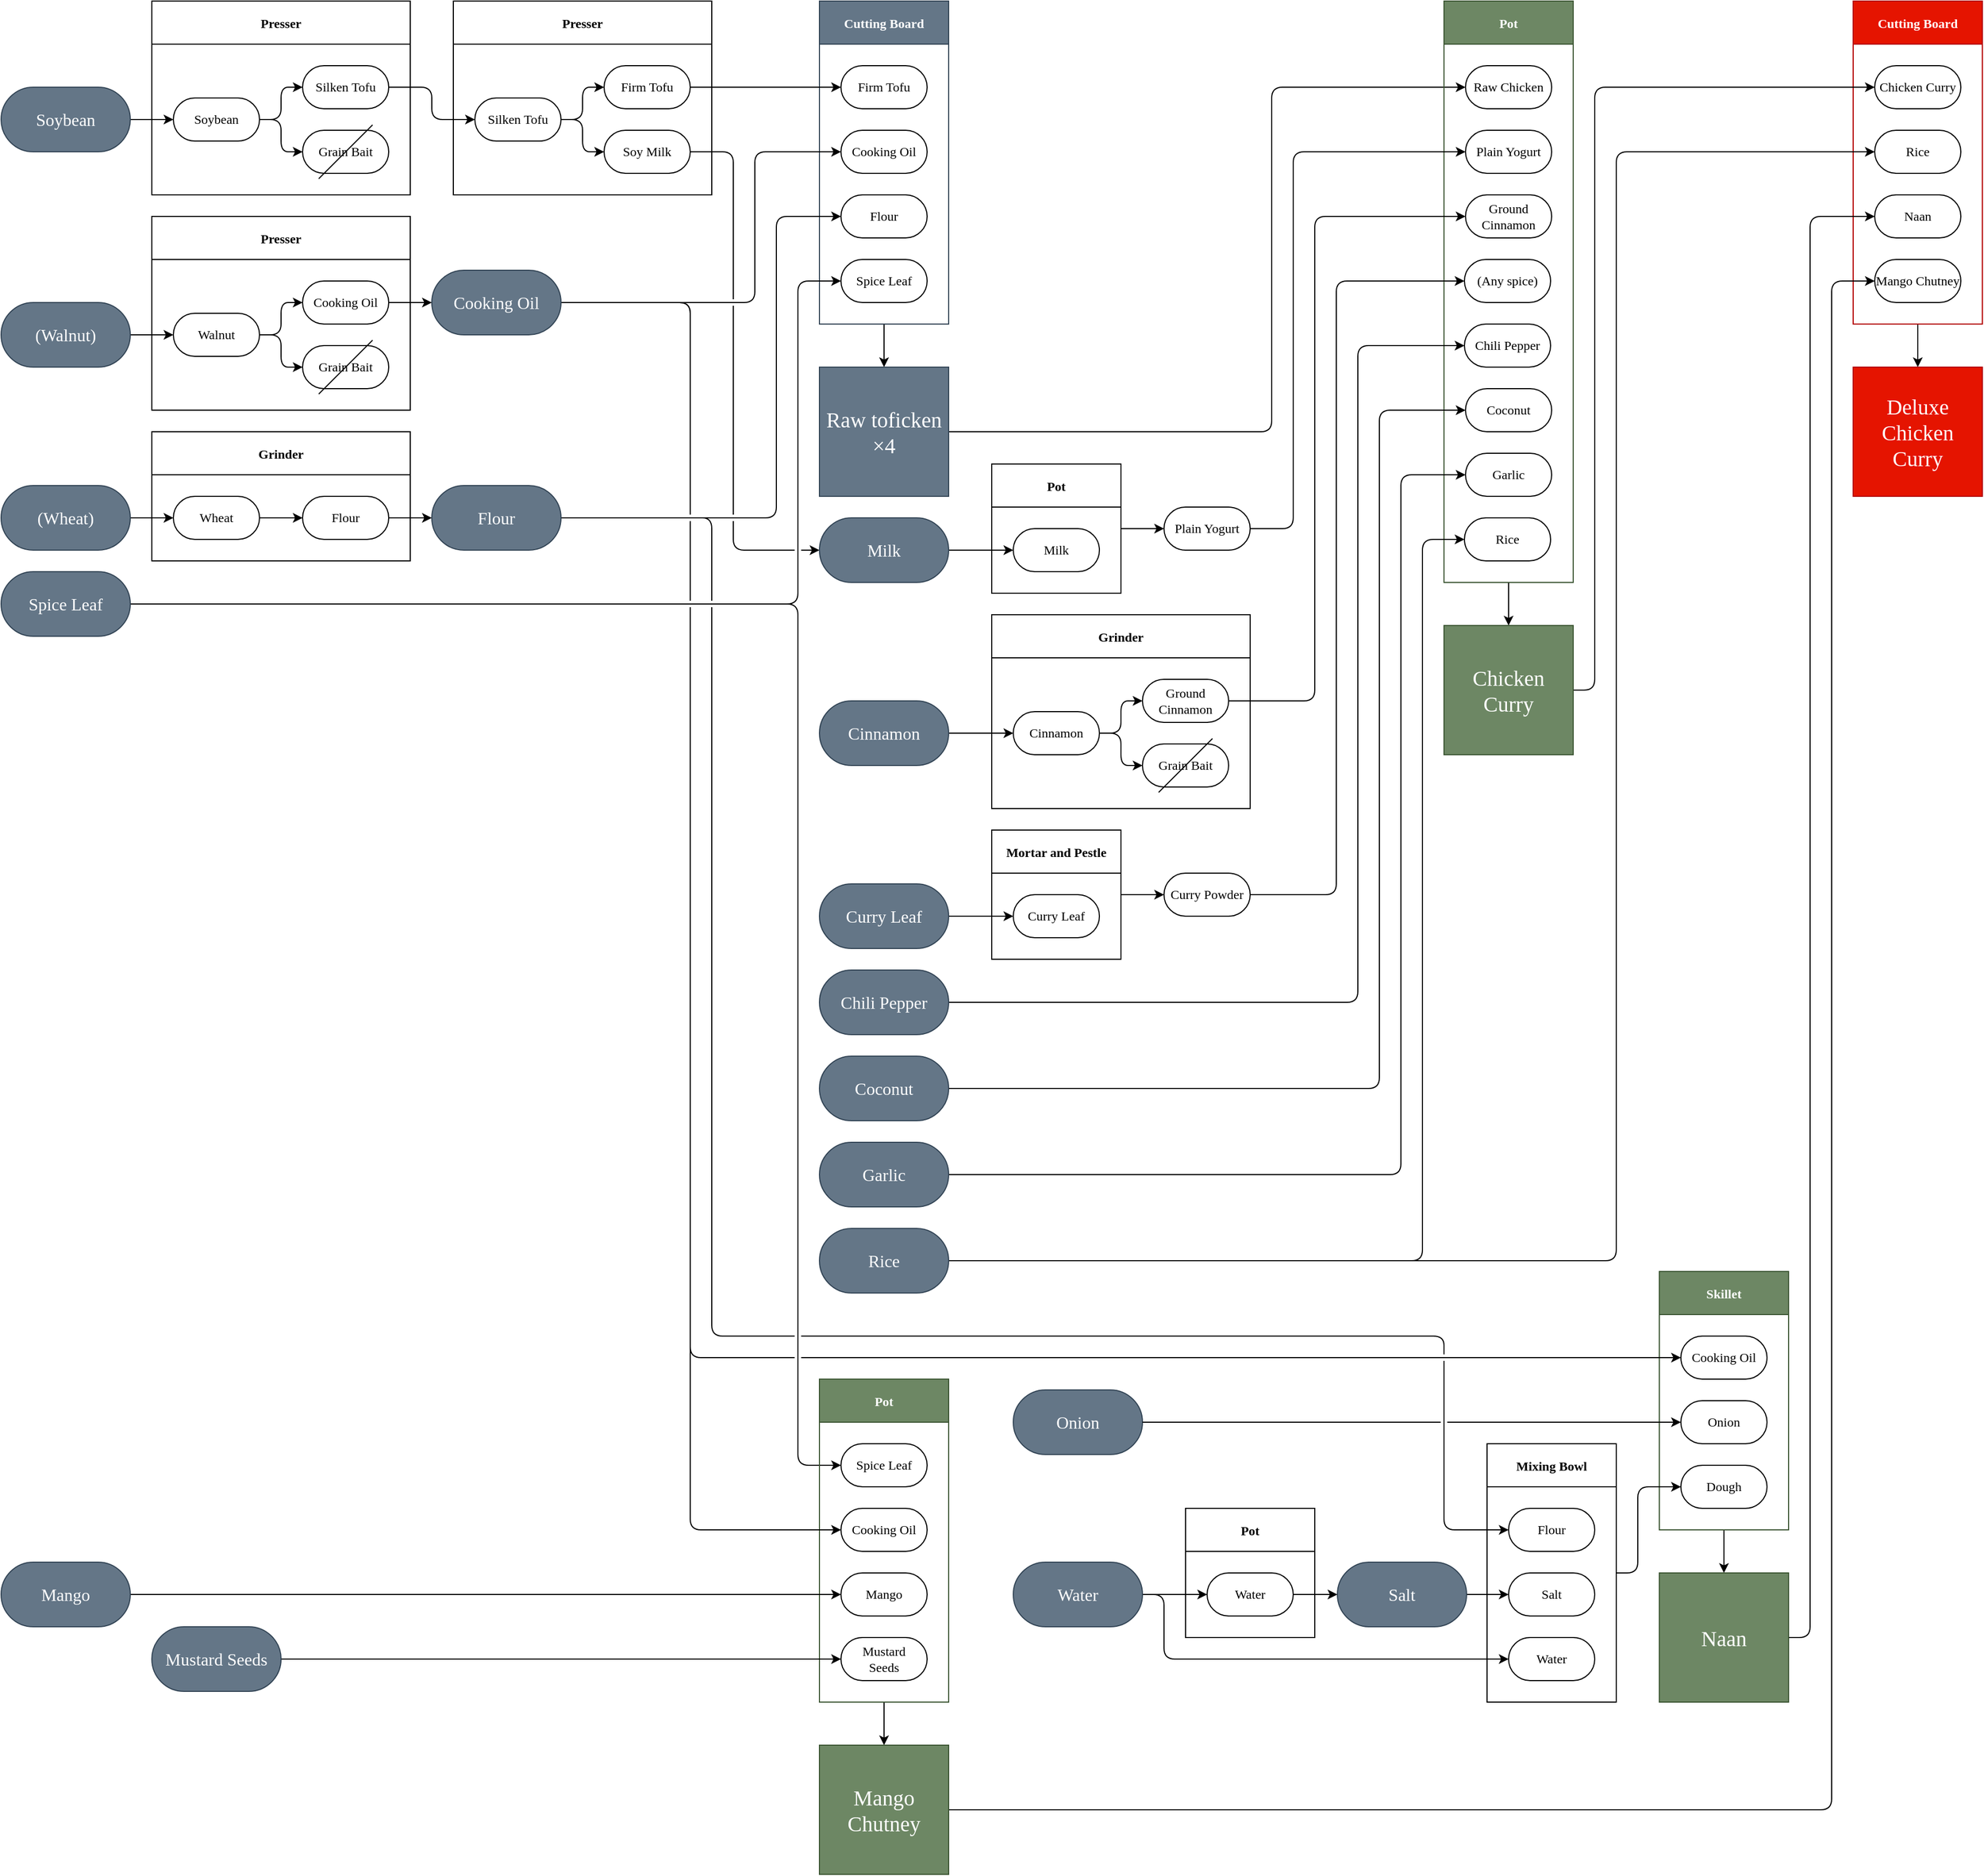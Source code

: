 <mxfile version="13.6.2" type="device"><diagram id="ElYxz33FHr7qY13dZKj7" name="Page-1"><mxGraphModel dx="749" dy="666" grid="1" gridSize="10" guides="1" tooltips="1" connect="1" arrows="1" fold="1" page="1" pageScale="1" pageWidth="827" pageHeight="1169" math="0" shadow="0"><root><mxCell id="0"/><mxCell id="1" parent="0"/><mxCell id="NJ2dVeEX-ffD4TzhNYoG-7" value="" style="edgeStyle=orthogonalEdgeStyle;rounded=1;orthogonalLoop=1;jettySize=auto;html=1;fontFamily=Century Gothic;fontSource=https%3A%2F%2Ffonts.googleapis.com%2Fcss%3Ffamily%3DCentury%2BGothic;fontSize=20;jumpStyle=gap;" parent="1" source="NJ2dVeEX-ffD4TzhNYoG-1" target="NJ2dVeEX-ffD4TzhNYoG-6" edge="1"><mxGeometry relative="1" as="geometry"/></mxCell><mxCell id="NJ2dVeEX-ffD4TzhNYoG-1" value="Cutting Board" style="swimlane;startSize=40;fontFamily=Century Gothic;fontSource=https%3A%2F%2Ffonts.googleapis.com%2Fcss%3Ffamily%3DCentury%2BGothic;fillColor=#e51400;strokeColor=#B20000;fontColor=#ffffff;" parent="1" vertex="1"><mxGeometry x="1760" y="40" width="120" height="300" as="geometry"/></mxCell><mxCell id="NJ2dVeEX-ffD4TzhNYoG-2" value="Chicken Curry" style="rounded=1;whiteSpace=wrap;html=1;fontFamily=Century Gothic;fontSource=https%3A%2F%2Ffonts.googleapis.com%2Fcss%3Ffamily%3DCentury%2BGothic;arcSize=50;" parent="NJ2dVeEX-ffD4TzhNYoG-1" vertex="1"><mxGeometry x="20" y="60" width="80" height="40" as="geometry"/></mxCell><mxCell id="NJ2dVeEX-ffD4TzhNYoG-5" value="Mango Chutney" style="rounded=1;whiteSpace=wrap;html=1;fontFamily=Century Gothic;fontSource=https%3A%2F%2Ffonts.googleapis.com%2Fcss%3Ffamily%3DCentury%2BGothic;arcSize=50;" parent="NJ2dVeEX-ffD4TzhNYoG-1" vertex="1"><mxGeometry x="20" y="240" width="80" height="40" as="geometry"/></mxCell><mxCell id="NJ2dVeEX-ffD4TzhNYoG-3" value="Rice" style="rounded=1;whiteSpace=wrap;html=1;fontFamily=Century Gothic;fontSource=https%3A%2F%2Ffonts.googleapis.com%2Fcss%3Ffamily%3DCentury%2BGothic;arcSize=50;" parent="NJ2dVeEX-ffD4TzhNYoG-1" vertex="1"><mxGeometry x="20" y="120" width="80" height="40" as="geometry"/></mxCell><mxCell id="NJ2dVeEX-ffD4TzhNYoG-4" value="Naan" style="rounded=1;whiteSpace=wrap;html=1;fontFamily=Century Gothic;fontSource=https%3A%2F%2Ffonts.googleapis.com%2Fcss%3Ffamily%3DCentury%2BGothic;arcSize=50;" parent="NJ2dVeEX-ffD4TzhNYoG-1" vertex="1"><mxGeometry x="20" y="180" width="80" height="40" as="geometry"/></mxCell><mxCell id="NJ2dVeEX-ffD4TzhNYoG-6" value="Deluxe Chicken Curry" style="whiteSpace=wrap;html=1;aspect=fixed;rounded=0;fontFamily=Century Gothic;fontSource=https%3A%2F%2Ffonts.googleapis.com%2Fcss%3Ffamily%3DCentury%2BGothic;fillColor=#e51400;strokeColor=#B20000;fontColor=#ffffff;glass=0;sketch=0;fontSize=20;" parent="1" vertex="1"><mxGeometry x="1760" y="380" width="120" height="120" as="geometry"/></mxCell><mxCell id="NJ2dVeEX-ffD4TzhNYoG-14" value="" style="edgeStyle=orthogonalEdgeStyle;rounded=1;orthogonalLoop=1;jettySize=auto;html=1;fontFamily=Century Gothic;fontSource=https%3A%2F%2Ffonts.googleapis.com%2Fcss%3Ffamily%3DCentury%2BGothic;fontSize=20;jumpStyle=gap;" parent="1" source="NJ2dVeEX-ffD4TzhNYoG-8" target="NJ2dVeEX-ffD4TzhNYoG-13" edge="1"><mxGeometry relative="1" as="geometry"/></mxCell><mxCell id="NJ2dVeEX-ffD4TzhNYoG-8" value="Cutting Board" style="swimlane;startSize=40;fontFamily=Century Gothic;fontSource=https%3A%2F%2Ffonts.googleapis.com%2Fcss%3Ffamily%3DCentury%2BGothic;fillColor=#647687;strokeColor=#314354;fontColor=#ffffff;" parent="1" vertex="1"><mxGeometry x="800" y="40" width="120" height="300" as="geometry"/></mxCell><mxCell id="NJ2dVeEX-ffD4TzhNYoG-10" value="Firm Tofu" style="rounded=1;whiteSpace=wrap;html=1;fontFamily=Century Gothic;fontSource=https%3A%2F%2Ffonts.googleapis.com%2Fcss%3Ffamily%3DCentury%2BGothic;arcSize=50;" parent="NJ2dVeEX-ffD4TzhNYoG-8" vertex="1"><mxGeometry x="20" y="60" width="80" height="40" as="geometry"/></mxCell><mxCell id="NJ2dVeEX-ffD4TzhNYoG-12" value="Spice Leaf" style="rounded=1;whiteSpace=wrap;html=1;fontFamily=Century Gothic;fontSource=https%3A%2F%2Ffonts.googleapis.com%2Fcss%3Ffamily%3DCentury%2BGothic;arcSize=50;" parent="NJ2dVeEX-ffD4TzhNYoG-8" vertex="1"><mxGeometry x="20" y="240" width="80" height="40" as="geometry"/></mxCell><mxCell id="NJ2dVeEX-ffD4TzhNYoG-11" value="Flour" style="rounded=1;whiteSpace=wrap;html=1;fontFamily=Century Gothic;fontSource=https%3A%2F%2Ffonts.googleapis.com%2Fcss%3Ffamily%3DCentury%2BGothic;arcSize=50;" parent="NJ2dVeEX-ffD4TzhNYoG-8" vertex="1"><mxGeometry x="20" y="180" width="80" height="40" as="geometry"/></mxCell><mxCell id="NJ2dVeEX-ffD4TzhNYoG-9" value="Cooking Oil" style="rounded=1;whiteSpace=wrap;html=1;fontFamily=Century Gothic;fontSource=https%3A%2F%2Ffonts.googleapis.com%2Fcss%3Ffamily%3DCentury%2BGothic;arcSize=50;" parent="NJ2dVeEX-ffD4TzhNYoG-8" vertex="1"><mxGeometry x="20" y="120" width="80" height="40" as="geometry"/></mxCell><mxCell id="NJ2dVeEX-ffD4TzhNYoG-80" style="edgeStyle=orthogonalEdgeStyle;jumpStyle=gap;orthogonalLoop=1;jettySize=auto;html=1;fontFamily=Century Gothic;fontSource=https%3A%2F%2Ffonts.googleapis.com%2Fcss%3Ffamily%3DCentury%2BGothic;fontSize=16;rounded=1;" parent="1" source="NJ2dVeEX-ffD4TzhNYoG-13" target="NJ2dVeEX-ffD4TzhNYoG-68" edge="1"><mxGeometry relative="1" as="geometry"><Array as="points"><mxPoint x="1220" y="440"/><mxPoint x="1220" y="120"/></Array></mxGeometry></mxCell><mxCell id="NJ2dVeEX-ffD4TzhNYoG-13" value="Raw toficken&lt;br&gt;×4" style="whiteSpace=wrap;html=1;aspect=fixed;rounded=0;fontFamily=Century Gothic;fontSource=https%3A%2F%2Ffonts.googleapis.com%2Fcss%3Ffamily%3DCentury%2BGothic;fillColor=#647687;strokeColor=#314354;fontColor=#ffffff;glass=0;sketch=0;fontSize=20;" parent="1" vertex="1"><mxGeometry x="800" y="380" width="120" height="120" as="geometry"/></mxCell><mxCell id="NJ2dVeEX-ffD4TzhNYoG-26" style="edgeStyle=orthogonalEdgeStyle;jumpStyle=gap;orthogonalLoop=1;jettySize=auto;html=1;fontFamily=Century Gothic;fontSource=https%3A%2F%2Ffonts.googleapis.com%2Fcss%3Ffamily%3DCentury%2BGothic;fontSize=20;rounded=1;" parent="1" source="NJ2dVeEX-ffD4TzhNYoG-16" target="NJ2dVeEX-ffD4TzhNYoG-23" edge="1"><mxGeometry relative="1" as="geometry"/></mxCell><mxCell id="NJ2dVeEX-ffD4TzhNYoG-16" value="Soybean" style="rounded=1;whiteSpace=wrap;html=1;fontFamily=Century Gothic;fontSource=https%3A%2F%2Ffonts.googleapis.com%2Fcss%3Ffamily%3DCentury%2BGothic;arcSize=50;fillColor=#647687;strokeColor=#314354;fontColor=#ffffff;fontSize=16;" parent="1" vertex="1"><mxGeometry x="40" y="120" width="120" height="60" as="geometry"/></mxCell><mxCell id="NJ2dVeEX-ffD4TzhNYoG-18" value="Presser" style="swimlane;startSize=40;fontFamily=Century Gothic;fontSource=https%3A%2F%2Ffonts.googleapis.com%2Fcss%3Ffamily%3DCentury%2BGothic;" parent="1" vertex="1"><mxGeometry x="180" y="40" width="240" height="180" as="geometry"/></mxCell><mxCell id="NJ2dVeEX-ffD4TzhNYoG-19" value="Silken Tofu" style="rounded=1;whiteSpace=wrap;html=1;fontFamily=Century Gothic;fontSource=https%3A%2F%2Ffonts.googleapis.com%2Fcss%3Ffamily%3DCentury%2BGothic;arcSize=50;" parent="NJ2dVeEX-ffD4TzhNYoG-18" vertex="1"><mxGeometry x="140" y="60" width="80" height="40" as="geometry"/></mxCell><mxCell id="NJ2dVeEX-ffD4TzhNYoG-20" value="Grain Bait" style="rounded=1;whiteSpace=wrap;html=1;fontFamily=Century Gothic;fontSource=https%3A%2F%2Ffonts.googleapis.com%2Fcss%3Ffamily%3DCentury%2BGothic;arcSize=50;" parent="NJ2dVeEX-ffD4TzhNYoG-18" vertex="1"><mxGeometry x="140" y="120" width="80" height="40" as="geometry"/></mxCell><mxCell id="NJ2dVeEX-ffD4TzhNYoG-24" style="edgeStyle=orthogonalEdgeStyle;rounded=1;orthogonalLoop=1;jettySize=auto;html=1;entryX=0;entryY=0.5;entryDx=0;entryDy=0;fontFamily=Century Gothic;fontSource=https%3A%2F%2Ffonts.googleapis.com%2Fcss%3Ffamily%3DCentury%2BGothic;fontSize=20;jumpStyle=gap;" parent="NJ2dVeEX-ffD4TzhNYoG-18" source="NJ2dVeEX-ffD4TzhNYoG-23" target="NJ2dVeEX-ffD4TzhNYoG-19" edge="1"><mxGeometry relative="1" as="geometry"/></mxCell><mxCell id="NJ2dVeEX-ffD4TzhNYoG-25" style="edgeStyle=orthogonalEdgeStyle;jumpStyle=gap;orthogonalLoop=1;jettySize=auto;html=1;fontFamily=Century Gothic;fontSource=https%3A%2F%2Ffonts.googleapis.com%2Fcss%3Ffamily%3DCentury%2BGothic;fontSize=20;rounded=1;" parent="NJ2dVeEX-ffD4TzhNYoG-18" source="NJ2dVeEX-ffD4TzhNYoG-23" target="NJ2dVeEX-ffD4TzhNYoG-20" edge="1"><mxGeometry relative="1" as="geometry"/></mxCell><mxCell id="NJ2dVeEX-ffD4TzhNYoG-23" value="Soybean" style="rounded=1;whiteSpace=wrap;html=1;fontFamily=Century Gothic;fontSource=https%3A%2F%2Ffonts.googleapis.com%2Fcss%3Ffamily%3DCentury%2BGothic;arcSize=50;" parent="NJ2dVeEX-ffD4TzhNYoG-18" vertex="1"><mxGeometry x="20" y="90" width="80" height="40" as="geometry"/></mxCell><mxCell id="NJ2dVeEX-ffD4TzhNYoG-27" value="" style="endArrow=none;html=1;fontFamily=Century Gothic;fontSource=https%3A%2F%2Ffonts.googleapis.com%2Fcss%3Ffamily%3DCentury%2BGothic;fontSize=20;jumpStyle=gap;rounded=1;" parent="NJ2dVeEX-ffD4TzhNYoG-18" edge="1"><mxGeometry width="50" height="50" relative="1" as="geometry"><mxPoint x="155" y="165" as="sourcePoint"/><mxPoint x="205" y="115" as="targetPoint"/><Array as="points"><mxPoint x="155" y="165"/></Array></mxGeometry></mxCell><mxCell id="NJ2dVeEX-ffD4TzhNYoG-36" style="edgeStyle=orthogonalEdgeStyle;jumpStyle=gap;orthogonalLoop=1;jettySize=auto;html=1;fontFamily=Century Gothic;fontSource=https%3A%2F%2Ffonts.googleapis.com%2Fcss%3Ffamily%3DCentury%2BGothic;fontSize=20;rounded=1;" parent="1" source="NJ2dVeEX-ffD4TzhNYoG-28" target="NJ2dVeEX-ffD4TzhNYoG-34" edge="1"><mxGeometry relative="1" as="geometry"/></mxCell><mxCell id="NJ2dVeEX-ffD4TzhNYoG-28" value="(Wheat)" style="rounded=1;whiteSpace=wrap;html=1;fontFamily=Century Gothic;fontSource=https%3A%2F%2Ffonts.googleapis.com%2Fcss%3Ffamily%3DCentury%2BGothic;arcSize=50;fillColor=#647687;strokeColor=#314354;fontColor=#ffffff;fontSize=16;" parent="1" vertex="1"><mxGeometry x="40" y="490" width="120" height="60" as="geometry"/></mxCell><mxCell id="NJ2dVeEX-ffD4TzhNYoG-29" value="Grinder" style="swimlane;startSize=40;fontFamily=Century Gothic;fontSource=https%3A%2F%2Ffonts.googleapis.com%2Fcss%3Ffamily%3DCentury%2BGothic;" parent="1" vertex="1"><mxGeometry x="180" y="440" width="240" height="120" as="geometry"/></mxCell><mxCell id="NJ2dVeEX-ffD4TzhNYoG-30" value="Flour" style="rounded=1;whiteSpace=wrap;html=1;fontFamily=Century Gothic;fontSource=https%3A%2F%2Ffonts.googleapis.com%2Fcss%3Ffamily%3DCentury%2BGothic;arcSize=50;" parent="NJ2dVeEX-ffD4TzhNYoG-29" vertex="1"><mxGeometry x="140" y="60" width="80" height="40" as="geometry"/></mxCell><mxCell id="NJ2dVeEX-ffD4TzhNYoG-32" style="edgeStyle=orthogonalEdgeStyle;rounded=1;orthogonalLoop=1;jettySize=auto;html=1;entryX=0;entryY=0.5;entryDx=0;entryDy=0;fontFamily=Century Gothic;fontSource=https%3A%2F%2Ffonts.googleapis.com%2Fcss%3Ffamily%3DCentury%2BGothic;fontSize=20;jumpStyle=gap;" parent="NJ2dVeEX-ffD4TzhNYoG-29" source="NJ2dVeEX-ffD4TzhNYoG-34" target="NJ2dVeEX-ffD4TzhNYoG-30" edge="1"><mxGeometry relative="1" as="geometry"/></mxCell><mxCell id="NJ2dVeEX-ffD4TzhNYoG-34" value="Wheat" style="rounded=1;whiteSpace=wrap;html=1;fontFamily=Century Gothic;fontSource=https%3A%2F%2Ffonts.googleapis.com%2Fcss%3Ffamily%3DCentury%2BGothic;arcSize=50;" parent="NJ2dVeEX-ffD4TzhNYoG-29" vertex="1"><mxGeometry x="20" y="60" width="80" height="40" as="geometry"/></mxCell><mxCell id="NJ2dVeEX-ffD4TzhNYoG-42" style="edgeStyle=orthogonalEdgeStyle;jumpStyle=gap;orthogonalLoop=1;jettySize=auto;html=1;fontFamily=Century Gothic;fontSource=https%3A%2F%2Ffonts.googleapis.com%2Fcss%3Ffamily%3DCentury%2BGothic;fontSize=20;rounded=1;" parent="1" source="NJ2dVeEX-ffD4TzhNYoG-41" target="NJ2dVeEX-ffD4TzhNYoG-50" edge="1"><mxGeometry relative="1" as="geometry"><mxPoint x="200" y="340" as="targetPoint"/></mxGeometry></mxCell><mxCell id="NJ2dVeEX-ffD4TzhNYoG-41" value="(Walnut)" style="rounded=1;whiteSpace=wrap;html=1;fontFamily=Century Gothic;fontSource=https%3A%2F%2Ffonts.googleapis.com%2Fcss%3Ffamily%3DCentury%2BGothic;arcSize=50;fillColor=#647687;strokeColor=#314354;fontColor=#ffffff;fontSize=16;" parent="1" vertex="1"><mxGeometry x="40" y="320" width="120" height="60" as="geometry"/></mxCell><mxCell id="NJ2dVeEX-ffD4TzhNYoG-45" value="Presser" style="swimlane;startSize=40;fontFamily=Century Gothic;fontSource=https%3A%2F%2Ffonts.googleapis.com%2Fcss%3Ffamily%3DCentury%2BGothic;" parent="1" vertex="1"><mxGeometry x="180" y="240" width="240" height="180" as="geometry"/></mxCell><mxCell id="NJ2dVeEX-ffD4TzhNYoG-46" value="Cooking Oil" style="rounded=1;whiteSpace=wrap;html=1;fontFamily=Century Gothic;fontSource=https%3A%2F%2Ffonts.googleapis.com%2Fcss%3Ffamily%3DCentury%2BGothic;arcSize=50;" parent="NJ2dVeEX-ffD4TzhNYoG-45" vertex="1"><mxGeometry x="140" y="60" width="80" height="40" as="geometry"/></mxCell><mxCell id="NJ2dVeEX-ffD4TzhNYoG-47" value="Grain Bait" style="rounded=1;whiteSpace=wrap;html=1;fontFamily=Century Gothic;fontSource=https%3A%2F%2Ffonts.googleapis.com%2Fcss%3Ffamily%3DCentury%2BGothic;arcSize=50;" parent="NJ2dVeEX-ffD4TzhNYoG-45" vertex="1"><mxGeometry x="140" y="120" width="80" height="40" as="geometry"/></mxCell><mxCell id="NJ2dVeEX-ffD4TzhNYoG-48" style="edgeStyle=orthogonalEdgeStyle;rounded=1;orthogonalLoop=1;jettySize=auto;html=1;entryX=0;entryY=0.5;entryDx=0;entryDy=0;fontFamily=Century Gothic;fontSource=https%3A%2F%2Ffonts.googleapis.com%2Fcss%3Ffamily%3DCentury%2BGothic;fontSize=20;jumpStyle=gap;" parent="NJ2dVeEX-ffD4TzhNYoG-45" source="NJ2dVeEX-ffD4TzhNYoG-50" target="NJ2dVeEX-ffD4TzhNYoG-46" edge="1"><mxGeometry relative="1" as="geometry"/></mxCell><mxCell id="NJ2dVeEX-ffD4TzhNYoG-49" style="edgeStyle=orthogonalEdgeStyle;jumpStyle=gap;orthogonalLoop=1;jettySize=auto;html=1;fontFamily=Century Gothic;fontSource=https%3A%2F%2Ffonts.googleapis.com%2Fcss%3Ffamily%3DCentury%2BGothic;fontSize=20;rounded=1;" parent="NJ2dVeEX-ffD4TzhNYoG-45" source="NJ2dVeEX-ffD4TzhNYoG-50" target="NJ2dVeEX-ffD4TzhNYoG-47" edge="1"><mxGeometry relative="1" as="geometry"/></mxCell><mxCell id="NJ2dVeEX-ffD4TzhNYoG-50" value="Walnut" style="rounded=1;whiteSpace=wrap;html=1;fontFamily=Century Gothic;fontSource=https%3A%2F%2Ffonts.googleapis.com%2Fcss%3Ffamily%3DCentury%2BGothic;arcSize=50;" parent="NJ2dVeEX-ffD4TzhNYoG-45" vertex="1"><mxGeometry x="20" y="90" width="80" height="40" as="geometry"/></mxCell><mxCell id="NJ2dVeEX-ffD4TzhNYoG-51" value="" style="endArrow=none;html=1;fontFamily=Century Gothic;fontSource=https%3A%2F%2Ffonts.googleapis.com%2Fcss%3Ffamily%3DCentury%2BGothic;fontSize=20;jumpStyle=gap;rounded=1;" parent="NJ2dVeEX-ffD4TzhNYoG-45" edge="1"><mxGeometry width="50" height="50" relative="1" as="geometry"><mxPoint x="155" y="165" as="sourcePoint"/><mxPoint x="205" y="115" as="targetPoint"/><Array as="points"><mxPoint x="155" y="165"/></Array></mxGeometry></mxCell><mxCell id="NJ2dVeEX-ffD4TzhNYoG-64" style="edgeStyle=orthogonalEdgeStyle;jumpStyle=gap;orthogonalLoop=1;jettySize=auto;html=1;fontFamily=Century Gothic;fontSource=https%3A%2F%2Ffonts.googleapis.com%2Fcss%3Ffamily%3DCentury%2BGothic;fontSize=20;rounded=1;" parent="1" source="NJ2dVeEX-ffD4TzhNYoG-52" target="NJ2dVeEX-ffD4TzhNYoG-12" edge="1"><mxGeometry relative="1" as="geometry"><Array as="points"><mxPoint x="780" y="600"/><mxPoint x="780" y="300"/></Array></mxGeometry></mxCell><mxCell id="73sQhFaDRtRu9zMnxSGu-20" style="edgeStyle=orthogonalEdgeStyle;jumpStyle=gap;orthogonalLoop=1;jettySize=auto;html=1;fontFamily=Century Gothic;fontSize=16;" parent="1" source="NJ2dVeEX-ffD4TzhNYoG-52" target="NJ2dVeEX-ffD4TzhNYoG-134" edge="1"><mxGeometry relative="1" as="geometry"><Array as="points"><mxPoint x="780" y="600"/><mxPoint x="780" y="1400"/></Array></mxGeometry></mxCell><mxCell id="NJ2dVeEX-ffD4TzhNYoG-52" value="Spice Leaf" style="rounded=1;whiteSpace=wrap;html=1;fontFamily=Century Gothic;fontSource=https%3A%2F%2Ffonts.googleapis.com%2Fcss%3Ffamily%3DCentury%2BGothic;arcSize=50;fillColor=#647687;strokeColor=#314354;fontColor=#ffffff;fontSize=16;" parent="1" vertex="1"><mxGeometry x="40" y="570" width="120" height="60" as="geometry"/></mxCell><mxCell id="NJ2dVeEX-ffD4TzhNYoG-53" value="Presser" style="swimlane;startSize=40;fontFamily=Century Gothic;fontSource=https%3A%2F%2Ffonts.googleapis.com%2Fcss%3Ffamily%3DCentury%2BGothic;" parent="1" vertex="1"><mxGeometry x="460" y="40" width="240" height="180" as="geometry"/></mxCell><mxCell id="NJ2dVeEX-ffD4TzhNYoG-54" value="Firm Tofu" style="rounded=1;whiteSpace=wrap;html=1;fontFamily=Century Gothic;fontSource=https%3A%2F%2Ffonts.googleapis.com%2Fcss%3Ffamily%3DCentury%2BGothic;arcSize=50;" parent="NJ2dVeEX-ffD4TzhNYoG-53" vertex="1"><mxGeometry x="140" y="60" width="80" height="40" as="geometry"/></mxCell><mxCell id="NJ2dVeEX-ffD4TzhNYoG-55" value="Soy Milk" style="rounded=1;whiteSpace=wrap;html=1;fontFamily=Century Gothic;fontSource=https%3A%2F%2Ffonts.googleapis.com%2Fcss%3Ffamily%3DCentury%2BGothic;arcSize=50;" parent="NJ2dVeEX-ffD4TzhNYoG-53" vertex="1"><mxGeometry x="140" y="120" width="80" height="40" as="geometry"/></mxCell><mxCell id="NJ2dVeEX-ffD4TzhNYoG-56" style="edgeStyle=orthogonalEdgeStyle;rounded=1;orthogonalLoop=1;jettySize=auto;html=1;entryX=0;entryY=0.5;entryDx=0;entryDy=0;fontFamily=Century Gothic;fontSource=https%3A%2F%2Ffonts.googleapis.com%2Fcss%3Ffamily%3DCentury%2BGothic;fontSize=20;jumpStyle=gap;" parent="NJ2dVeEX-ffD4TzhNYoG-53" source="NJ2dVeEX-ffD4TzhNYoG-58" target="NJ2dVeEX-ffD4TzhNYoG-54" edge="1"><mxGeometry relative="1" as="geometry"/></mxCell><mxCell id="NJ2dVeEX-ffD4TzhNYoG-57" style="edgeStyle=orthogonalEdgeStyle;jumpStyle=gap;orthogonalLoop=1;jettySize=auto;html=1;fontFamily=Century Gothic;fontSource=https%3A%2F%2Ffonts.googleapis.com%2Fcss%3Ffamily%3DCentury%2BGothic;fontSize=20;rounded=1;" parent="NJ2dVeEX-ffD4TzhNYoG-53" source="NJ2dVeEX-ffD4TzhNYoG-58" target="NJ2dVeEX-ffD4TzhNYoG-55" edge="1"><mxGeometry relative="1" as="geometry"/></mxCell><mxCell id="NJ2dVeEX-ffD4TzhNYoG-58" value="Silken Tofu" style="rounded=1;whiteSpace=wrap;html=1;fontFamily=Century Gothic;fontSource=https%3A%2F%2Ffonts.googleapis.com%2Fcss%3Ffamily%3DCentury%2BGothic;arcSize=50;" parent="NJ2dVeEX-ffD4TzhNYoG-53" vertex="1"><mxGeometry x="20" y="90" width="80" height="40" as="geometry"/></mxCell><mxCell id="NJ2dVeEX-ffD4TzhNYoG-60" style="edgeStyle=orthogonalEdgeStyle;jumpStyle=gap;orthogonalLoop=1;jettySize=auto;html=1;fontFamily=Century Gothic;fontSource=https%3A%2F%2Ffonts.googleapis.com%2Fcss%3Ffamily%3DCentury%2BGothic;fontSize=20;rounded=1;" parent="1" source="NJ2dVeEX-ffD4TzhNYoG-19" target="NJ2dVeEX-ffD4TzhNYoG-58" edge="1"><mxGeometry relative="1" as="geometry"/></mxCell><mxCell id="NJ2dVeEX-ffD4TzhNYoG-61" style="edgeStyle=orthogonalEdgeStyle;jumpStyle=gap;orthogonalLoop=1;jettySize=auto;html=1;fontFamily=Century Gothic;fontSource=https%3A%2F%2Ffonts.googleapis.com%2Fcss%3Ffamily%3DCentury%2BGothic;fontSize=20;rounded=1;" parent="1" source="73sQhFaDRtRu9zMnxSGu-7" target="NJ2dVeEX-ffD4TzhNYoG-11" edge="1"><mxGeometry relative="1" as="geometry"><mxPoint x="790" y="340" as="targetPoint"/><Array as="points"><mxPoint x="760" y="520"/><mxPoint x="760" y="240"/></Array></mxGeometry></mxCell><mxCell id="NJ2dVeEX-ffD4TzhNYoG-62" style="edgeStyle=orthogonalEdgeStyle;jumpStyle=gap;orthogonalLoop=1;jettySize=auto;html=1;fontFamily=Century Gothic;fontSource=https%3A%2F%2Ffonts.googleapis.com%2Fcss%3Ffamily%3DCentury%2BGothic;fontSize=20;rounded=1;" parent="1" source="NJ2dVeEX-ffD4TzhNYoG-54" target="NJ2dVeEX-ffD4TzhNYoG-10" edge="1"><mxGeometry relative="1" as="geometry"/></mxCell><mxCell id="NJ2dVeEX-ffD4TzhNYoG-63" style="edgeStyle=orthogonalEdgeStyle;jumpStyle=gap;orthogonalLoop=1;jettySize=auto;html=1;fontFamily=Century Gothic;fontSource=https%3A%2F%2Ffonts.googleapis.com%2Fcss%3Ffamily%3DCentury%2BGothic;fontSize=20;rounded=1;" parent="1" source="73sQhFaDRtRu9zMnxSGu-5" target="NJ2dVeEX-ffD4TzhNYoG-9" edge="1"><mxGeometry relative="1" as="geometry"><Array as="points"><mxPoint x="740" y="320"/><mxPoint x="740" y="180"/></Array></mxGeometry></mxCell><mxCell id="NJ2dVeEX-ffD4TzhNYoG-79" value="" style="edgeStyle=orthogonalEdgeStyle;jumpStyle=gap;orthogonalLoop=1;jettySize=auto;html=1;fontFamily=Century Gothic;fontSource=https%3A%2F%2Ffonts.googleapis.com%2Fcss%3Ffamily%3DCentury%2BGothic;fontSize=16;rounded=1;" parent="1" source="NJ2dVeEX-ffD4TzhNYoG-67" target="NJ2dVeEX-ffD4TzhNYoG-78" edge="1"><mxGeometry relative="1" as="geometry"/></mxCell><mxCell id="NJ2dVeEX-ffD4TzhNYoG-67" value="Pot" style="swimlane;startSize=40;fontFamily=Century Gothic;fontSource=https%3A%2F%2Ffonts.googleapis.com%2Fcss%3Ffamily%3DCentury%2BGothic;fillColor=#6d8764;strokeColor=#3A5431;fontColor=#ffffff;" parent="1" vertex="1"><mxGeometry x="1380" y="40" width="120" height="540" as="geometry"/></mxCell><mxCell id="NJ2dVeEX-ffD4TzhNYoG-68" value="Raw Chicken" style="rounded=1;whiteSpace=wrap;html=1;fontFamily=Century Gothic;fontSource=https%3A%2F%2Ffonts.googleapis.com%2Fcss%3Ffamily%3DCentury%2BGothic;arcSize=50;" parent="NJ2dVeEX-ffD4TzhNYoG-67" vertex="1"><mxGeometry x="20" y="60" width="80" height="40" as="geometry"/></mxCell><mxCell id="NJ2dVeEX-ffD4TzhNYoG-70" value="Coconut" style="rounded=1;whiteSpace=wrap;html=1;fontFamily=Century Gothic;fontSource=https%3A%2F%2Ffonts.googleapis.com%2Fcss%3Ffamily%3DCentury%2BGothic;arcSize=50;" parent="NJ2dVeEX-ffD4TzhNYoG-67" vertex="1"><mxGeometry x="20" y="360" width="80" height="40" as="geometry"/></mxCell><mxCell id="NJ2dVeEX-ffD4TzhNYoG-71" value="(Any spice)" style="rounded=1;whiteSpace=wrap;html=1;fontFamily=Century Gothic;fontSource=https%3A%2F%2Ffonts.googleapis.com%2Fcss%3Ffamily%3DCentury%2BGothic;arcSize=50;" parent="NJ2dVeEX-ffD4TzhNYoG-67" vertex="1"><mxGeometry x="19" y="240" width="80" height="40" as="geometry"/></mxCell><mxCell id="NJ2dVeEX-ffD4TzhNYoG-74" value="Chili Pepper" style="rounded=1;whiteSpace=wrap;html=1;fontFamily=Century Gothic;fontSource=https%3A%2F%2Ffonts.googleapis.com%2Fcss%3Ffamily%3DCentury%2BGothic;arcSize=50;" parent="NJ2dVeEX-ffD4TzhNYoG-67" vertex="1"><mxGeometry x="19" y="300" width="80" height="40" as="geometry"/></mxCell><mxCell id="NJ2dVeEX-ffD4TzhNYoG-69" value="Plain Yogurt" style="rounded=1;whiteSpace=wrap;html=1;fontFamily=Century Gothic;fontSource=https%3A%2F%2Ffonts.googleapis.com%2Fcss%3Ffamily%3DCentury%2BGothic;arcSize=50;" parent="NJ2dVeEX-ffD4TzhNYoG-67" vertex="1"><mxGeometry x="20" y="120" width="80" height="40" as="geometry"/></mxCell><mxCell id="NJ2dVeEX-ffD4TzhNYoG-75" value="Ground Cinnamon" style="rounded=1;whiteSpace=wrap;html=1;fontFamily=Century Gothic;fontSource=https%3A%2F%2Ffonts.googleapis.com%2Fcss%3Ffamily%3DCentury%2BGothic;arcSize=50;" parent="NJ2dVeEX-ffD4TzhNYoG-67" vertex="1"><mxGeometry x="20" y="180" width="80" height="40" as="geometry"/></mxCell><mxCell id="NJ2dVeEX-ffD4TzhNYoG-76" value="Rice" style="rounded=1;whiteSpace=wrap;html=1;fontFamily=Century Gothic;fontSource=https%3A%2F%2Ffonts.googleapis.com%2Fcss%3Ffamily%3DCentury%2BGothic;arcSize=50;" parent="NJ2dVeEX-ffD4TzhNYoG-67" vertex="1"><mxGeometry x="19" y="480" width="80" height="40" as="geometry"/></mxCell><mxCell id="NJ2dVeEX-ffD4TzhNYoG-77" value="Garlic" style="rounded=1;whiteSpace=wrap;html=1;fontFamily=Century Gothic;fontSource=https%3A%2F%2Ffonts.googleapis.com%2Fcss%3Ffamily%3DCentury%2BGothic;arcSize=50;" parent="NJ2dVeEX-ffD4TzhNYoG-67" vertex="1"><mxGeometry x="20" y="420" width="80" height="40" as="geometry"/></mxCell><mxCell id="NJ2dVeEX-ffD4TzhNYoG-72" style="edgeStyle=orthogonalEdgeStyle;jumpStyle=gap;orthogonalLoop=1;jettySize=auto;html=1;fontFamily=Century Gothic;fontSource=https%3A%2F%2Ffonts.googleapis.com%2Fcss%3Ffamily%3DCentury%2BGothic;fontSize=20;rounded=1;" parent="1" source="NJ2dVeEX-ffD4TzhNYoG-55" target="NJ2dVeEX-ffD4TzhNYoG-73" edge="1"><mxGeometry relative="1" as="geometry"><mxPoint x="640" y="680" as="targetPoint"/><Array as="points"><mxPoint x="720" y="180"/><mxPoint x="720" y="550"/></Array></mxGeometry></mxCell><mxCell id="NJ2dVeEX-ffD4TzhNYoG-110" style="edgeStyle=orthogonalEdgeStyle;rounded=1;jumpStyle=gap;orthogonalLoop=1;jettySize=auto;html=1;fontFamily=Century Gothic;fontSource=https%3A%2F%2Ffonts.googleapis.com%2Fcss%3Ffamily%3DCentury%2BGothic;fontSize=20;" parent="1" source="NJ2dVeEX-ffD4TzhNYoG-73" target="NJ2dVeEX-ffD4TzhNYoG-107" edge="1"><mxGeometry relative="1" as="geometry"/></mxCell><mxCell id="NJ2dVeEX-ffD4TzhNYoG-73" value="Milk" style="rounded=1;whiteSpace=wrap;fontFamily=Century Gothic;fontSource=https%3A%2F%2Ffonts.googleapis.com%2Fcss%3Ffamily%3DCentury%2BGothic;arcSize=50;fillColor=#647687;strokeColor=#314354;fontColor=#ffffff;fontSize=16;" parent="1" vertex="1"><mxGeometry x="800" y="520" width="120" height="60" as="geometry"/></mxCell><mxCell id="NJ2dVeEX-ffD4TzhNYoG-123" style="edgeStyle=orthogonalEdgeStyle;jumpStyle=gap;orthogonalLoop=1;jettySize=auto;html=1;fontFamily=Century Gothic;fontSource=https%3A%2F%2Ffonts.googleapis.com%2Fcss%3Ffamily%3DCentury%2BGothic;fontSize=12;" parent="1" source="NJ2dVeEX-ffD4TzhNYoG-78" target="NJ2dVeEX-ffD4TzhNYoG-2" edge="1"><mxGeometry relative="1" as="geometry"><Array as="points"><mxPoint x="1520" y="680"/><mxPoint x="1520" y="120"/></Array></mxGeometry></mxCell><mxCell id="NJ2dVeEX-ffD4TzhNYoG-78" value="Chicken&lt;br&gt;Curry" style="whiteSpace=wrap;html=1;aspect=fixed;rounded=0;fontFamily=Century Gothic;fontSource=https%3A%2F%2Ffonts.googleapis.com%2Fcss%3Ffamily%3DCentury%2BGothic;fillColor=#6d8764;strokeColor=#3A5431;fontColor=#ffffff;glass=0;sketch=0;fontSize=20;" parent="1" vertex="1"><mxGeometry x="1380" y="620" width="120" height="120" as="geometry"/></mxCell><mxCell id="NJ2dVeEX-ffD4TzhNYoG-94" style="edgeStyle=orthogonalEdgeStyle;rounded=1;jumpStyle=gap;orthogonalLoop=1;jettySize=auto;html=1;fontFamily=Century Gothic;fontSource=https%3A%2F%2Ffonts.googleapis.com%2Fcss%3Ffamily%3DCentury%2BGothic;fontSize=20;" parent="1" source="NJ2dVeEX-ffD4TzhNYoG-81" target="NJ2dVeEX-ffD4TzhNYoG-100" edge="1"><mxGeometry relative="1" as="geometry"><mxPoint x="960" y="890" as="targetPoint"/></mxGeometry></mxCell><mxCell id="NJ2dVeEX-ffD4TzhNYoG-81" value="Curry Leaf" style="rounded=1;whiteSpace=wrap;html=1;fontFamily=Century Gothic;fontSource=https%3A%2F%2Ffonts.googleapis.com%2Fcss%3Ffamily%3DCentury%2BGothic;arcSize=50;fillColor=#647687;strokeColor=#314354;fontColor=#ffffff;fontSize=16;" parent="1" vertex="1"><mxGeometry x="800" y="860" width="120" height="60" as="geometry"/></mxCell><mxCell id="NJ2dVeEX-ffD4TzhNYoG-86" style="edgeStyle=orthogonalEdgeStyle;jumpStyle=gap;orthogonalLoop=1;jettySize=auto;html=1;fontFamily=Century Gothic;fontSource=https%3A%2F%2Ffonts.googleapis.com%2Fcss%3Ffamily%3DCentury%2BGothic;fontSize=16;rounded=1;" parent="1" source="NJ2dVeEX-ffD4TzhNYoG-82" target="NJ2dVeEX-ffD4TzhNYoG-74" edge="1"><mxGeometry relative="1" as="geometry"><Array as="points"><mxPoint x="1300" y="970"/><mxPoint x="1300" y="360"/></Array></mxGeometry></mxCell><mxCell id="NJ2dVeEX-ffD4TzhNYoG-82" value="Chili Pepper" style="rounded=1;whiteSpace=wrap;html=1;fontFamily=Century Gothic;fontSource=https%3A%2F%2Ffonts.googleapis.com%2Fcss%3Ffamily%3DCentury%2BGothic;arcSize=50;fillColor=#647687;strokeColor=#314354;fontColor=#ffffff;fontSize=16;" parent="1" vertex="1"><mxGeometry x="800" y="940" width="120" height="60" as="geometry"/></mxCell><mxCell id="NJ2dVeEX-ffD4TzhNYoG-87" style="edgeStyle=orthogonalEdgeStyle;jumpStyle=gap;orthogonalLoop=1;jettySize=auto;html=1;fontFamily=Century Gothic;fontSource=https%3A%2F%2Ffonts.googleapis.com%2Fcss%3Ffamily%3DCentury%2BGothic;fontSize=16;rounded=1;" parent="1" source="NJ2dVeEX-ffD4TzhNYoG-83" target="NJ2dVeEX-ffD4TzhNYoG-76" edge="1"><mxGeometry relative="1" as="geometry"><mxPoint x="1280" y="430.0" as="targetPoint"/><Array as="points"><mxPoint x="1360" y="1210"/><mxPoint x="1360" y="540"/></Array></mxGeometry></mxCell><mxCell id="73sQhFaDRtRu9zMnxSGu-12" style="edgeStyle=orthogonalEdgeStyle;jumpStyle=gap;orthogonalLoop=1;jettySize=auto;html=1;fontFamily=Century Gothic;fontSize=16;" parent="1" source="NJ2dVeEX-ffD4TzhNYoG-83" target="NJ2dVeEX-ffD4TzhNYoG-3" edge="1"><mxGeometry relative="1" as="geometry"><Array as="points"><mxPoint x="1540" y="1210"/><mxPoint x="1540" y="180"/></Array></mxGeometry></mxCell><mxCell id="NJ2dVeEX-ffD4TzhNYoG-83" value="Rice" style="rounded=1;whiteSpace=wrap;html=1;fontFamily=Century Gothic;fontSource=https%3A%2F%2Ffonts.googleapis.com%2Fcss%3Ffamily%3DCentury%2BGothic;arcSize=50;fillColor=#647687;strokeColor=#314354;fontColor=#ffffff;fontSize=16;" parent="1" vertex="1"><mxGeometry x="800" y="1180" width="120" height="60" as="geometry"/></mxCell><mxCell id="NJ2dVeEX-ffD4TzhNYoG-88" style="edgeStyle=orthogonalEdgeStyle;jumpStyle=gap;orthogonalLoop=1;jettySize=auto;html=1;fontFamily=Century Gothic;fontSource=https%3A%2F%2Ffonts.googleapis.com%2Fcss%3Ffamily%3DCentury%2BGothic;fontSize=16;rounded=1;" parent="1" source="NJ2dVeEX-ffD4TzhNYoG-84" target="NJ2dVeEX-ffD4TzhNYoG-70" edge="1"><mxGeometry relative="1" as="geometry"><mxPoint x="1280" y="480.0" as="targetPoint"/><Array as="points"><mxPoint x="1320" y="1050"/><mxPoint x="1320" y="420"/></Array></mxGeometry></mxCell><mxCell id="NJ2dVeEX-ffD4TzhNYoG-84" value="Coconut" style="rounded=1;whiteSpace=wrap;html=1;fontFamily=Century Gothic;fontSource=https%3A%2F%2Ffonts.googleapis.com%2Fcss%3Ffamily%3DCentury%2BGothic;arcSize=50;fillColor=#647687;strokeColor=#314354;fontColor=#ffffff;fontSize=16;" parent="1" vertex="1"><mxGeometry x="800" y="1020" width="120" height="60" as="geometry"/></mxCell><mxCell id="NJ2dVeEX-ffD4TzhNYoG-89" style="edgeStyle=orthogonalEdgeStyle;jumpStyle=gap;orthogonalLoop=1;jettySize=auto;html=1;fontFamily=Century Gothic;fontSource=https%3A%2F%2Ffonts.googleapis.com%2Fcss%3Ffamily%3DCentury%2BGothic;fontSize=12;rounded=1;" parent="1" source="NJ2dVeEX-ffD4TzhNYoG-85" target="NJ2dVeEX-ffD4TzhNYoG-77" edge="1"><mxGeometry relative="1" as="geometry"><Array as="points"><mxPoint x="1340" y="1130"/><mxPoint x="1340" y="480"/></Array></mxGeometry></mxCell><mxCell id="NJ2dVeEX-ffD4TzhNYoG-85" value="Garlic" style="rounded=1;whiteSpace=wrap;html=1;fontFamily=Century Gothic;fontSource=https%3A%2F%2Ffonts.googleapis.com%2Fcss%3Ffamily%3DCentury%2BGothic;arcSize=50;fillColor=#647687;strokeColor=#314354;fontColor=#ffffff;fontSize=16;" parent="1" vertex="1"><mxGeometry x="800" y="1100" width="120" height="60" as="geometry"/></mxCell><mxCell id="NJ2dVeEX-ffD4TzhNYoG-103" value="" style="edgeStyle=orthogonalEdgeStyle;rounded=1;jumpStyle=gap;orthogonalLoop=1;jettySize=auto;html=1;fontFamily=Century Gothic;fontSource=https%3A%2F%2Ffonts.googleapis.com%2Fcss%3Ffamily%3DCentury%2BGothic;fontSize=20;" parent="1" source="NJ2dVeEX-ffD4TzhNYoG-95" target="NJ2dVeEX-ffD4TzhNYoG-104" edge="1"><mxGeometry relative="1" as="geometry"><mxPoint x="1120" y="870" as="targetPoint"/></mxGeometry></mxCell><mxCell id="NJ2dVeEX-ffD4TzhNYoG-95" value="Mortar and Pestle" style="swimlane;startSize=40;fontFamily=Century Gothic;fontSource=https%3A%2F%2Ffonts.googleapis.com%2Fcss%3Ffamily%3DCentury%2BGothic;" parent="1" vertex="1"><mxGeometry x="960" y="810" width="120" height="120" as="geometry"/></mxCell><mxCell id="NJ2dVeEX-ffD4TzhNYoG-100" value="Curry Leaf" style="rounded=1;whiteSpace=wrap;html=1;fontFamily=Century Gothic;fontSource=https%3A%2F%2Ffonts.googleapis.com%2Fcss%3Ffamily%3DCentury%2BGothic;arcSize=50;" parent="NJ2dVeEX-ffD4TzhNYoG-95" vertex="1"><mxGeometry x="20" y="60" width="80" height="40" as="geometry"/></mxCell><mxCell id="NJ2dVeEX-ffD4TzhNYoG-105" style="edgeStyle=orthogonalEdgeStyle;rounded=1;jumpStyle=gap;orthogonalLoop=1;jettySize=auto;html=1;fontFamily=Century Gothic;fontSource=https%3A%2F%2Ffonts.googleapis.com%2Fcss%3Ffamily%3DCentury%2BGothic;fontSize=20;" parent="1" source="NJ2dVeEX-ffD4TzhNYoG-104" target="NJ2dVeEX-ffD4TzhNYoG-71" edge="1"><mxGeometry relative="1" as="geometry"><Array as="points"><mxPoint x="1280" y="870"/><mxPoint x="1280" y="300"/></Array></mxGeometry></mxCell><mxCell id="NJ2dVeEX-ffD4TzhNYoG-104" value="Curry Powder" style="rounded=1;whiteSpace=wrap;html=1;fontFamily=Century Gothic;fontSource=https%3A%2F%2Ffonts.googleapis.com%2Fcss%3Ffamily%3DCentury%2BGothic;arcSize=50;" parent="1" vertex="1"><mxGeometry x="1120" y="850" width="80" height="40" as="geometry"/></mxCell><mxCell id="NJ2dVeEX-ffD4TzhNYoG-109" style="edgeStyle=orthogonalEdgeStyle;rounded=1;jumpStyle=gap;orthogonalLoop=1;jettySize=auto;html=1;fontFamily=Century Gothic;fontSource=https%3A%2F%2Ffonts.googleapis.com%2Fcss%3Ffamily%3DCentury%2BGothic;fontSize=20;" parent="1" source="NJ2dVeEX-ffD4TzhNYoG-106" target="NJ2dVeEX-ffD4TzhNYoG-108" edge="1"><mxGeometry relative="1" as="geometry"/></mxCell><mxCell id="NJ2dVeEX-ffD4TzhNYoG-106" value="Pot" style="swimlane;startSize=40;fontFamily=Century Gothic;fontSource=https%3A%2F%2Ffonts.googleapis.com%2Fcss%3Ffamily%3DCentury%2BGothic;" parent="1" vertex="1"><mxGeometry x="960" y="470" width="120" height="120" as="geometry"/></mxCell><mxCell id="NJ2dVeEX-ffD4TzhNYoG-107" value="Milk" style="rounded=1;whiteSpace=wrap;html=1;fontFamily=Century Gothic;fontSource=https%3A%2F%2Ffonts.googleapis.com%2Fcss%3Ffamily%3DCentury%2BGothic;arcSize=50;" parent="NJ2dVeEX-ffD4TzhNYoG-106" vertex="1"><mxGeometry x="20" y="60" width="80" height="40" as="geometry"/></mxCell><mxCell id="NJ2dVeEX-ffD4TzhNYoG-111" style="edgeStyle=orthogonalEdgeStyle;rounded=1;jumpStyle=gap;orthogonalLoop=1;jettySize=auto;html=1;fontFamily=Century Gothic;fontSource=https%3A%2F%2Ffonts.googleapis.com%2Fcss%3Ffamily%3DCentury%2BGothic;fontSize=20;" parent="1" source="NJ2dVeEX-ffD4TzhNYoG-108" target="NJ2dVeEX-ffD4TzhNYoG-69" edge="1"><mxGeometry relative="1" as="geometry"><Array as="points"><mxPoint x="1240" y="530"/><mxPoint x="1240" y="180"/></Array></mxGeometry></mxCell><mxCell id="NJ2dVeEX-ffD4TzhNYoG-108" value="Plain Yogurt" style="rounded=1;whiteSpace=wrap;html=1;fontFamily=Century Gothic;fontSource=https%3A%2F%2Ffonts.googleapis.com%2Fcss%3Ffamily%3DCentury%2BGothic;arcSize=50;" parent="1" vertex="1"><mxGeometry x="1120" y="510" width="80" height="40" as="geometry"/></mxCell><mxCell id="NJ2dVeEX-ffD4TzhNYoG-113" style="edgeStyle=orthogonalEdgeStyle;jumpStyle=gap;orthogonalLoop=1;jettySize=auto;html=1;fontFamily=Century Gothic;fontSource=https%3A%2F%2Ffonts.googleapis.com%2Fcss%3Ffamily%3DCentury%2BGothic;fontSize=20;rounded=1;" parent="1" source="NJ2dVeEX-ffD4TzhNYoG-114" target="NJ2dVeEX-ffD4TzhNYoG-120" edge="1"><mxGeometry relative="1" as="geometry"><mxPoint x="980" y="710" as="targetPoint"/></mxGeometry></mxCell><mxCell id="NJ2dVeEX-ffD4TzhNYoG-114" value="Cinnamon" style="rounded=1;whiteSpace=wrap;html=1;fontFamily=Century Gothic;fontSource=https%3A%2F%2Ffonts.googleapis.com%2Fcss%3Ffamily%3DCentury%2BGothic;arcSize=50;fillColor=#647687;strokeColor=#314354;fontColor=#ffffff;fontSize=16;" parent="1" vertex="1"><mxGeometry x="800" y="690" width="120" height="60" as="geometry"/></mxCell><mxCell id="NJ2dVeEX-ffD4TzhNYoG-115" value="Grinder" style="swimlane;startSize=40;fontFamily=Century Gothic;fontSource=https%3A%2F%2Ffonts.googleapis.com%2Fcss%3Ffamily%3DCentury%2BGothic;" parent="1" vertex="1"><mxGeometry x="960" y="610" width="240" height="180" as="geometry"/></mxCell><mxCell id="NJ2dVeEX-ffD4TzhNYoG-116" value="Ground Cinnamon" style="rounded=1;whiteSpace=wrap;html=1;fontFamily=Century Gothic;fontSource=https%3A%2F%2Ffonts.googleapis.com%2Fcss%3Ffamily%3DCentury%2BGothic;arcSize=50;" parent="NJ2dVeEX-ffD4TzhNYoG-115" vertex="1"><mxGeometry x="140" y="60" width="80" height="40" as="geometry"/></mxCell><mxCell id="NJ2dVeEX-ffD4TzhNYoG-117" value="Grain Bait" style="rounded=1;whiteSpace=wrap;html=1;fontFamily=Century Gothic;fontSource=https%3A%2F%2Ffonts.googleapis.com%2Fcss%3Ffamily%3DCentury%2BGothic;arcSize=50;" parent="NJ2dVeEX-ffD4TzhNYoG-115" vertex="1"><mxGeometry x="140" y="120" width="80" height="40" as="geometry"/></mxCell><mxCell id="NJ2dVeEX-ffD4TzhNYoG-118" style="edgeStyle=orthogonalEdgeStyle;rounded=1;orthogonalLoop=1;jettySize=auto;html=1;entryX=0;entryY=0.5;entryDx=0;entryDy=0;fontFamily=Century Gothic;fontSource=https%3A%2F%2Ffonts.googleapis.com%2Fcss%3Ffamily%3DCentury%2BGothic;fontSize=20;jumpStyle=gap;" parent="NJ2dVeEX-ffD4TzhNYoG-115" source="NJ2dVeEX-ffD4TzhNYoG-120" target="NJ2dVeEX-ffD4TzhNYoG-116" edge="1"><mxGeometry relative="1" as="geometry"/></mxCell><mxCell id="NJ2dVeEX-ffD4TzhNYoG-119" style="edgeStyle=orthogonalEdgeStyle;jumpStyle=gap;orthogonalLoop=1;jettySize=auto;html=1;fontFamily=Century Gothic;fontSource=https%3A%2F%2Ffonts.googleapis.com%2Fcss%3Ffamily%3DCentury%2BGothic;fontSize=20;rounded=1;" parent="NJ2dVeEX-ffD4TzhNYoG-115" source="NJ2dVeEX-ffD4TzhNYoG-120" target="NJ2dVeEX-ffD4TzhNYoG-117" edge="1"><mxGeometry relative="1" as="geometry"/></mxCell><mxCell id="NJ2dVeEX-ffD4TzhNYoG-120" value="Cinnamon" style="rounded=1;whiteSpace=wrap;html=1;fontFamily=Century Gothic;fontSource=https%3A%2F%2Ffonts.googleapis.com%2Fcss%3Ffamily%3DCentury%2BGothic;arcSize=50;" parent="NJ2dVeEX-ffD4TzhNYoG-115" vertex="1"><mxGeometry x="20" y="90" width="80" height="40" as="geometry"/></mxCell><mxCell id="NJ2dVeEX-ffD4TzhNYoG-121" value="" style="endArrow=none;html=1;fontFamily=Century Gothic;fontSource=https%3A%2F%2Ffonts.googleapis.com%2Fcss%3Ffamily%3DCentury%2BGothic;fontSize=20;jumpStyle=gap;rounded=1;" parent="NJ2dVeEX-ffD4TzhNYoG-115" edge="1"><mxGeometry width="50" height="50" relative="1" as="geometry"><mxPoint x="155" y="165" as="sourcePoint"/><mxPoint x="205" y="115" as="targetPoint"/><Array as="points"><mxPoint x="155" y="165"/></Array></mxGeometry></mxCell><mxCell id="NJ2dVeEX-ffD4TzhNYoG-122" style="edgeStyle=orthogonalEdgeStyle;jumpStyle=gap;orthogonalLoop=1;jettySize=auto;html=1;fontFamily=Century Gothic;fontSource=https%3A%2F%2Ffonts.googleapis.com%2Fcss%3Ffamily%3DCentury%2BGothic;fontSize=12;" parent="1" source="NJ2dVeEX-ffD4TzhNYoG-116" target="NJ2dVeEX-ffD4TzhNYoG-75" edge="1"><mxGeometry relative="1" as="geometry"><Array as="points"><mxPoint x="1260" y="690"/><mxPoint x="1260" y="240"/></Array></mxGeometry></mxCell><mxCell id="NJ2dVeEX-ffD4TzhNYoG-136" value="" style="edgeStyle=orthogonalEdgeStyle;jumpStyle=gap;orthogonalLoop=1;jettySize=auto;html=1;fontFamily=Century Gothic;fontSource=https%3A%2F%2Ffonts.googleapis.com%2Fcss%3Ffamily%3DCentury%2BGothic;fontSize=12;" parent="1" source="NJ2dVeEX-ffD4TzhNYoG-130" target="NJ2dVeEX-ffD4TzhNYoG-135" edge="1"><mxGeometry relative="1" as="geometry"/></mxCell><mxCell id="NJ2dVeEX-ffD4TzhNYoG-130" value="Pot" style="swimlane;startSize=40;fontFamily=Century Gothic;fontSource=https%3A%2F%2Ffonts.googleapis.com%2Fcss%3Ffamily%3DCentury%2BGothic;fillColor=#6d8764;strokeColor=#3A5431;fontColor=#ffffff;" parent="1" vertex="1"><mxGeometry x="800" y="1320" width="120" height="300" as="geometry"/></mxCell><mxCell id="NJ2dVeEX-ffD4TzhNYoG-131" value="Mango" style="rounded=1;whiteSpace=wrap;html=1;fontFamily=Century Gothic;fontSource=https%3A%2F%2Ffonts.googleapis.com%2Fcss%3Ffamily%3DCentury%2BGothic;arcSize=50;" parent="NJ2dVeEX-ffD4TzhNYoG-130" vertex="1"><mxGeometry x="20" y="180" width="80" height="40" as="geometry"/></mxCell><mxCell id="NJ2dVeEX-ffD4TzhNYoG-132" value="Mustard&lt;br&gt;Seeds" style="rounded=1;whiteSpace=wrap;html=1;fontFamily=Century Gothic;fontSource=https%3A%2F%2Ffonts.googleapis.com%2Fcss%3Ffamily%3DCentury%2BGothic;arcSize=50;" parent="NJ2dVeEX-ffD4TzhNYoG-130" vertex="1"><mxGeometry x="20" y="240" width="80" height="40" as="geometry"/></mxCell><mxCell id="NJ2dVeEX-ffD4TzhNYoG-133" value="Cooking Oil" style="rounded=1;whiteSpace=wrap;html=1;fontFamily=Century Gothic;fontSource=https%3A%2F%2Ffonts.googleapis.com%2Fcss%3Ffamily%3DCentury%2BGothic;arcSize=50;" parent="NJ2dVeEX-ffD4TzhNYoG-130" vertex="1"><mxGeometry x="20" y="120" width="80" height="40" as="geometry"/></mxCell><mxCell id="NJ2dVeEX-ffD4TzhNYoG-134" value="Spice Leaf" style="rounded=1;whiteSpace=wrap;html=1;fontFamily=Century Gothic;fontSource=https%3A%2F%2Ffonts.googleapis.com%2Fcss%3Ffamily%3DCentury%2BGothic;arcSize=50;" parent="NJ2dVeEX-ffD4TzhNYoG-130" vertex="1"><mxGeometry x="20" y="60" width="80" height="40" as="geometry"/></mxCell><mxCell id="73sQhFaDRtRu9zMnxSGu-10" style="edgeStyle=orthogonalEdgeStyle;jumpStyle=gap;orthogonalLoop=1;jettySize=auto;html=1;fontFamily=Century Gothic;fontSize=16;" parent="1" source="NJ2dVeEX-ffD4TzhNYoG-135" target="NJ2dVeEX-ffD4TzhNYoG-5" edge="1"><mxGeometry relative="1" as="geometry"><Array as="points"><mxPoint x="1740" y="1720"/><mxPoint x="1740" y="300"/></Array></mxGeometry></mxCell><mxCell id="NJ2dVeEX-ffD4TzhNYoG-135" value="Mango Chutney" style="whiteSpace=wrap;html=1;aspect=fixed;rounded=0;fontFamily=Century Gothic;fontSource=https%3A%2F%2Ffonts.googleapis.com%2Fcss%3Ffamily%3DCentury%2BGothic;fillColor=#6d8764;strokeColor=#3A5431;fontColor=#ffffff;glass=0;sketch=0;fontSize=20;" parent="1" vertex="1"><mxGeometry x="800" y="1660" width="120" height="120" as="geometry"/></mxCell><mxCell id="NJ2dVeEX-ffD4TzhNYoG-137" value="" style="edgeStyle=orthogonalEdgeStyle;jumpStyle=gap;orthogonalLoop=1;jettySize=auto;html=1;fontFamily=Century Gothic;fontSource=https%3A%2F%2Ffonts.googleapis.com%2Fcss%3Ffamily%3DCentury%2BGothic;fontSize=12;" parent="1" source="NJ2dVeEX-ffD4TzhNYoG-138" target="NJ2dVeEX-ffD4TzhNYoG-143" edge="1"><mxGeometry relative="1" as="geometry"/></mxCell><mxCell id="NJ2dVeEX-ffD4TzhNYoG-138" value="Skillet" style="swimlane;startSize=40;fontFamily=Century Gothic;fontSource=https%3A%2F%2Ffonts.googleapis.com%2Fcss%3Ffamily%3DCentury%2BGothic;fillColor=#6d8764;strokeColor=#3A5431;fontColor=#ffffff;" parent="1" vertex="1"><mxGeometry x="1580" y="1220" width="120" height="240" as="geometry"/></mxCell><mxCell id="NJ2dVeEX-ffD4TzhNYoG-141" value="Cooking Oil" style="rounded=1;whiteSpace=wrap;html=1;fontFamily=Century Gothic;fontSource=https%3A%2F%2Ffonts.googleapis.com%2Fcss%3Ffamily%3DCentury%2BGothic;arcSize=50;" parent="NJ2dVeEX-ffD4TzhNYoG-138" vertex="1"><mxGeometry x="20" y="60" width="80" height="40" as="geometry"/></mxCell><mxCell id="NJ2dVeEX-ffD4TzhNYoG-139" value="Onion" style="rounded=1;whiteSpace=wrap;html=1;fontFamily=Century Gothic;fontSource=https%3A%2F%2Ffonts.googleapis.com%2Fcss%3Ffamily%3DCentury%2BGothic;arcSize=50;" parent="NJ2dVeEX-ffD4TzhNYoG-138" vertex="1"><mxGeometry x="20" y="120" width="80" height="40" as="geometry"/></mxCell><mxCell id="NJ2dVeEX-ffD4TzhNYoG-140" value="Dough" style="rounded=1;whiteSpace=wrap;html=1;fontFamily=Century Gothic;fontSource=https%3A%2F%2Ffonts.googleapis.com%2Fcss%3Ffamily%3DCentury%2BGothic;arcSize=50;" parent="NJ2dVeEX-ffD4TzhNYoG-138" vertex="1"><mxGeometry x="20" y="180" width="80" height="40" as="geometry"/></mxCell><mxCell id="73sQhFaDRtRu9zMnxSGu-11" style="edgeStyle=orthogonalEdgeStyle;jumpStyle=gap;orthogonalLoop=1;jettySize=auto;html=1;fontFamily=Century Gothic;fontSize=16;" parent="1" source="NJ2dVeEX-ffD4TzhNYoG-143" target="NJ2dVeEX-ffD4TzhNYoG-4" edge="1"><mxGeometry relative="1" as="geometry"><Array as="points"><mxPoint x="1720" y="1560"/><mxPoint x="1720" y="240"/></Array></mxGeometry></mxCell><mxCell id="NJ2dVeEX-ffD4TzhNYoG-143" value="Naan" style="whiteSpace=wrap;html=1;aspect=fixed;rounded=0;fontFamily=Century Gothic;fontSource=https%3A%2F%2Ffonts.googleapis.com%2Fcss%3Ffamily%3DCentury%2BGothic;fillColor=#6d8764;strokeColor=#3A5431;fontColor=#ffffff;glass=0;sketch=0;fontSize=20;" parent="1" vertex="1"><mxGeometry x="1580" y="1500" width="120" height="120" as="geometry"/></mxCell><mxCell id="73sQhFaDRtRu9zMnxSGu-21" style="edgeStyle=orthogonalEdgeStyle;jumpStyle=gap;orthogonalLoop=1;jettySize=auto;html=1;fontFamily=Century Gothic;fontSize=16;" parent="1" source="73sQhFaDRtRu9zMnxSGu-5" target="NJ2dVeEX-ffD4TzhNYoG-133" edge="1"><mxGeometry relative="1" as="geometry"><Array as="points"><mxPoint x="680" y="320"/><mxPoint x="680" y="1460"/></Array></mxGeometry></mxCell><mxCell id="73sQhFaDRtRu9zMnxSGu-23" style="edgeStyle=orthogonalEdgeStyle;jumpStyle=gap;orthogonalLoop=1;jettySize=auto;html=1;fontFamily=Century Gothic;fontSize=16;entryX=0;entryY=0.5;entryDx=0;entryDy=0;" parent="1" source="73sQhFaDRtRu9zMnxSGu-5" target="NJ2dVeEX-ffD4TzhNYoG-141" edge="1"><mxGeometry relative="1" as="geometry"><Array as="points"><mxPoint x="680" y="320"/><mxPoint x="680" y="1300"/></Array></mxGeometry></mxCell><mxCell id="73sQhFaDRtRu9zMnxSGu-5" value="Cooking Oil" style="rounded=1;whiteSpace=wrap;fontFamily=Century Gothic;fontSource=https%3A%2F%2Ffonts.googleapis.com%2Fcss%3Ffamily%3DCentury%2BGothic;arcSize=50;fillColor=#647687;strokeColor=#314354;fontColor=#ffffff;fontSize=16;" parent="1" vertex="1"><mxGeometry x="440" y="290" width="120" height="60" as="geometry"/></mxCell><mxCell id="73sQhFaDRtRu9zMnxSGu-6" style="edgeStyle=orthogonalEdgeStyle;jumpStyle=gap;orthogonalLoop=1;jettySize=auto;html=1;fontFamily=Century Gothic;fontSource=https%3A%2F%2Ffonts.googleapis.com%2Fcss%3Ffamily%3DCentury%2BGothic;fontSize=20;rounded=1;" parent="1" source="NJ2dVeEX-ffD4TzhNYoG-46" target="73sQhFaDRtRu9zMnxSGu-5" edge="1"><mxGeometry relative="1" as="geometry"><Array as="points"/><mxPoint x="400" y="320.059" as="sourcePoint"/><mxPoint x="800" y="110.059" as="targetPoint"/></mxGeometry></mxCell><mxCell id="73sQhFaDRtRu9zMnxSGu-35" style="edgeStyle=orthogonalEdgeStyle;jumpStyle=gap;orthogonalLoop=1;jettySize=auto;html=1;fontFamily=Century Gothic;fontSize=16;" parent="1" source="73sQhFaDRtRu9zMnxSGu-7" target="73sQhFaDRtRu9zMnxSGu-39" edge="1"><mxGeometry relative="1" as="geometry"><mxPoint x="1510" y="1460" as="targetPoint"/><Array as="points"><mxPoint x="700" y="520"/><mxPoint x="700" y="1280"/><mxPoint x="1380" y="1280"/><mxPoint x="1380" y="1460"/></Array></mxGeometry></mxCell><mxCell id="73sQhFaDRtRu9zMnxSGu-7" value="Flour" style="rounded=1;whiteSpace=wrap;fontFamily=Century Gothic;fontSource=https%3A%2F%2Ffonts.googleapis.com%2Fcss%3Ffamily%3DCentury%2BGothic;arcSize=50;fillColor=#647687;strokeColor=#314354;fontColor=#ffffff;fontSize=16;" parent="1" vertex="1"><mxGeometry x="440" y="490" width="120" height="60" as="geometry"/></mxCell><mxCell id="73sQhFaDRtRu9zMnxSGu-8" style="edgeStyle=orthogonalEdgeStyle;jumpStyle=gap;orthogonalLoop=1;jettySize=auto;html=1;fontFamily=Century Gothic;fontSource=https%3A%2F%2Ffonts.googleapis.com%2Fcss%3Ffamily%3DCentury%2BGothic;fontSize=20;rounded=1;" parent="1" source="NJ2dVeEX-ffD4TzhNYoG-30" target="73sQhFaDRtRu9zMnxSGu-7" edge="1"><mxGeometry relative="1" as="geometry"><mxPoint x="800" y="380.059" as="targetPoint"/><Array as="points"/><mxPoint x="400" y="520.059" as="sourcePoint"/></mxGeometry></mxCell><mxCell id="73sQhFaDRtRu9zMnxSGu-15" style="edgeStyle=orthogonalEdgeStyle;jumpStyle=gap;orthogonalLoop=1;jettySize=auto;html=1;fontFamily=Century Gothic;fontSize=16;" parent="1" source="73sQhFaDRtRu9zMnxSGu-13" target="NJ2dVeEX-ffD4TzhNYoG-131" edge="1"><mxGeometry relative="1" as="geometry"/></mxCell><mxCell id="73sQhFaDRtRu9zMnxSGu-13" value="Mango" style="rounded=1;whiteSpace=wrap;html=1;fontFamily=Century Gothic;fontSource=https%3A%2F%2Ffonts.googleapis.com%2Fcss%3Ffamily%3DCentury%2BGothic;arcSize=50;fillColor=#647687;strokeColor=#314354;fontColor=#ffffff;fontSize=16;" parent="1" vertex="1"><mxGeometry x="40" y="1490" width="120" height="60" as="geometry"/></mxCell><mxCell id="73sQhFaDRtRu9zMnxSGu-18" style="edgeStyle=orthogonalEdgeStyle;jumpStyle=gap;orthogonalLoop=1;jettySize=auto;html=1;fontFamily=Century Gothic;fontSize=16;" parent="1" source="73sQhFaDRtRu9zMnxSGu-17" target="NJ2dVeEX-ffD4TzhNYoG-132" edge="1"><mxGeometry relative="1" as="geometry"/></mxCell><mxCell id="73sQhFaDRtRu9zMnxSGu-17" value="Mustard Seeds" style="rounded=1;whiteSpace=wrap;html=1;fontFamily=Century Gothic;fontSource=https%3A%2F%2Ffonts.googleapis.com%2Fcss%3Ffamily%3DCentury%2BGothic;arcSize=50;fillColor=#647687;strokeColor=#314354;fontColor=#ffffff;fontSize=16;" parent="1" vertex="1"><mxGeometry x="180" y="1550" width="120" height="60" as="geometry"/></mxCell><mxCell id="73sQhFaDRtRu9zMnxSGu-31" style="edgeStyle=orthogonalEdgeStyle;jumpStyle=gap;orthogonalLoop=1;jettySize=auto;html=1;fontFamily=Century Gothic;fontSize=16;" parent="1" source="73sQhFaDRtRu9zMnxSGu-19" target="73sQhFaDRtRu9zMnxSGu-30" edge="1"><mxGeometry relative="1" as="geometry"><mxPoint x="1100" y="1490" as="sourcePoint"/></mxGeometry></mxCell><mxCell id="73sQhFaDRtRu9zMnxSGu-44" style="edgeStyle=orthogonalEdgeStyle;jumpStyle=gap;orthogonalLoop=1;jettySize=auto;html=1;fontFamily=Century Gothic;fontSize=16;" parent="1" source="73sQhFaDRtRu9zMnxSGu-19" target="73sQhFaDRtRu9zMnxSGu-37" edge="1"><mxGeometry relative="1" as="geometry"><Array as="points"><mxPoint x="1120" y="1520"/><mxPoint x="1120" y="1580"/></Array></mxGeometry></mxCell><mxCell id="73sQhFaDRtRu9zMnxSGu-19" value="Water" style="rounded=1;whiteSpace=wrap;html=1;fontFamily=Century Gothic;fontSource=https%3A%2F%2Ffonts.googleapis.com%2Fcss%3Ffamily%3DCentury%2BGothic;arcSize=50;fillColor=#647687;strokeColor=#314354;fontColor=#ffffff;fontSize=16;" parent="1" vertex="1"><mxGeometry x="980" y="1490" width="120" height="60" as="geometry"/></mxCell><mxCell id="73sQhFaDRtRu9zMnxSGu-14" value="Onion" style="rounded=1;whiteSpace=wrap;html=1;fontFamily=Century Gothic;fontSource=https%3A%2F%2Ffonts.googleapis.com%2Fcss%3Ffamily%3DCentury%2BGothic;arcSize=50;fillColor=#647687;strokeColor=#314354;fontColor=#ffffff;fontSize=16;" parent="1" vertex="1"><mxGeometry x="980" y="1330" width="120" height="60" as="geometry"/></mxCell><mxCell id="73sQhFaDRtRu9zMnxSGu-16" style="edgeStyle=orthogonalEdgeStyle;jumpStyle=gap;orthogonalLoop=1;jettySize=auto;html=1;fontFamily=Century Gothic;fontSize=16;" parent="1" source="73sQhFaDRtRu9zMnxSGu-14" target="NJ2dVeEX-ffD4TzhNYoG-139" edge="1"><mxGeometry relative="1" as="geometry"/></mxCell><mxCell id="73sQhFaDRtRu9zMnxSGu-29" value="Pot" style="swimlane;startSize=40;fontFamily=Century Gothic;fontSource=https%3A%2F%2Ffonts.googleapis.com%2Fcss%3Ffamily%3DCentury%2BGothic;" parent="1" vertex="1"><mxGeometry x="1140" y="1440" width="120" height="120" as="geometry"/></mxCell><mxCell id="73sQhFaDRtRu9zMnxSGu-30" value="Water" style="rounded=1;whiteSpace=wrap;html=1;fontFamily=Century Gothic;fontSource=https%3A%2F%2Ffonts.googleapis.com%2Fcss%3Ffamily%3DCentury%2BGothic;arcSize=50;" parent="73sQhFaDRtRu9zMnxSGu-29" vertex="1"><mxGeometry x="20" y="60" width="80" height="40" as="geometry"/></mxCell><mxCell id="73sQhFaDRtRu9zMnxSGu-43" style="edgeStyle=orthogonalEdgeStyle;jumpStyle=gap;orthogonalLoop=1;jettySize=auto;html=1;fontFamily=Century Gothic;fontSize=16;" parent="1" source="73sQhFaDRtRu9zMnxSGu-32" target="73sQhFaDRtRu9zMnxSGu-38" edge="1"><mxGeometry relative="1" as="geometry"><Array as="points"/></mxGeometry></mxCell><mxCell id="73sQhFaDRtRu9zMnxSGu-32" value="Salt" style="rounded=1;whiteSpace=wrap;html=1;fontFamily=Century Gothic;fontSource=https%3A%2F%2Ffonts.googleapis.com%2Fcss%3Ffamily%3DCentury%2BGothic;arcSize=50;fillColor=#647687;strokeColor=#314354;fontColor=#ffffff;fontSize=16;" parent="1" vertex="1"><mxGeometry x="1281" y="1490" width="120" height="60" as="geometry"/></mxCell><mxCell id="73sQhFaDRtRu9zMnxSGu-33" style="edgeStyle=orthogonalEdgeStyle;jumpStyle=gap;orthogonalLoop=1;jettySize=auto;html=1;fontFamily=Century Gothic;fontSize=16;" parent="1" source="73sQhFaDRtRu9zMnxSGu-30" target="73sQhFaDRtRu9zMnxSGu-32" edge="1"><mxGeometry relative="1" as="geometry"/></mxCell><mxCell id="73sQhFaDRtRu9zMnxSGu-45" style="edgeStyle=orthogonalEdgeStyle;jumpStyle=gap;orthogonalLoop=1;jettySize=auto;html=1;fontFamily=Century Gothic;fontSize=16;" parent="1" source="73sQhFaDRtRu9zMnxSGu-36" target="NJ2dVeEX-ffD4TzhNYoG-140" edge="1"><mxGeometry relative="1" as="geometry"><Array as="points"><mxPoint x="1560" y="1500"/><mxPoint x="1560" y="1420"/></Array></mxGeometry></mxCell><mxCell id="73sQhFaDRtRu9zMnxSGu-36" value="Mixing Bowl" style="swimlane;startSize=40;fontFamily=Century Gothic;fontSource=https%3A%2F%2Ffonts.googleapis.com%2Fcss%3Ffamily%3DCentury%2BGothic;" parent="1" vertex="1"><mxGeometry x="1420" y="1380" width="120" height="240" as="geometry"/></mxCell><mxCell id="73sQhFaDRtRu9zMnxSGu-38" value="Salt" style="rounded=1;whiteSpace=wrap;html=1;fontFamily=Century Gothic;fontSource=https%3A%2F%2Ffonts.googleapis.com%2Fcss%3Ffamily%3DCentury%2BGothic;arcSize=50;" parent="73sQhFaDRtRu9zMnxSGu-36" vertex="1"><mxGeometry x="20" y="120" width="80" height="40" as="geometry"/></mxCell><mxCell id="73sQhFaDRtRu9zMnxSGu-39" value="Flour" style="rounded=1;whiteSpace=wrap;html=1;fontFamily=Century Gothic;fontSource=https%3A%2F%2Ffonts.googleapis.com%2Fcss%3Ffamily%3DCentury%2BGothic;arcSize=50;" parent="73sQhFaDRtRu9zMnxSGu-36" vertex="1"><mxGeometry x="20" y="60" width="80" height="40" as="geometry"/></mxCell><mxCell id="73sQhFaDRtRu9zMnxSGu-37" value="Water" style="rounded=1;whiteSpace=wrap;html=1;fontFamily=Century Gothic;fontSource=https%3A%2F%2Ffonts.googleapis.com%2Fcss%3Ffamily%3DCentury%2BGothic;arcSize=50;" parent="73sQhFaDRtRu9zMnxSGu-36" vertex="1"><mxGeometry x="20" y="180" width="80" height="40" as="geometry"/></mxCell></root></mxGraphModel></diagram></mxfile>
